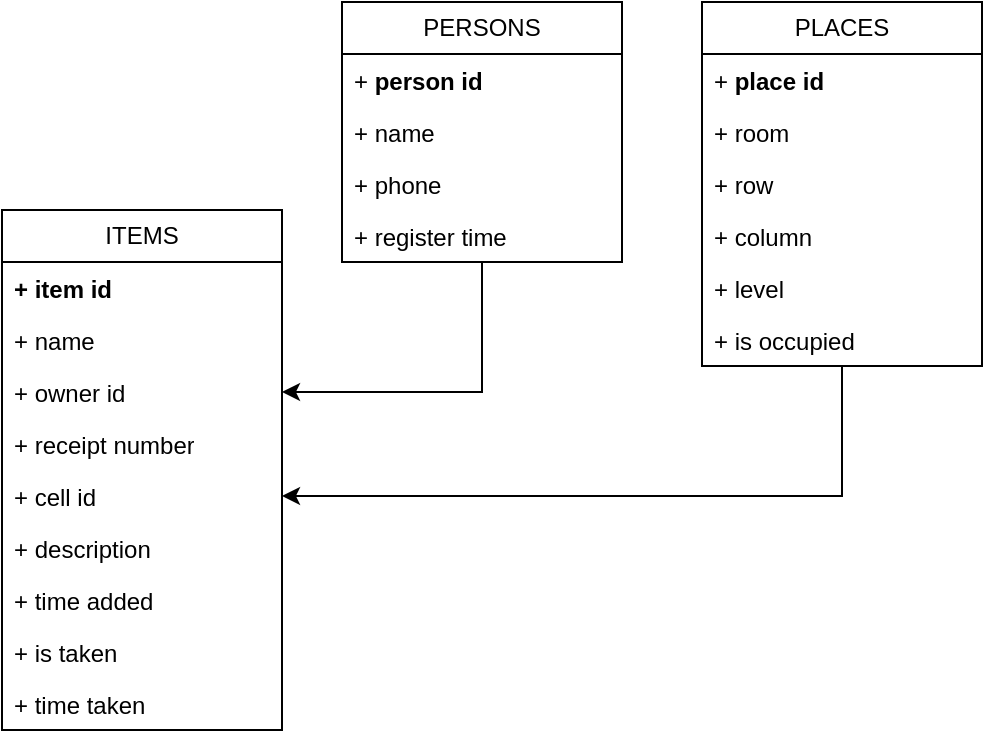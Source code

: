<mxfile version="26.1.1">
  <diagram name="‫עמוד-1‬" id="Wht39h1qXZ44LIUitv0V">
    <mxGraphModel dx="794" dy="434" grid="1" gridSize="10" guides="1" tooltips="1" connect="1" arrows="1" fold="1" page="1" pageScale="1" pageWidth="827" pageHeight="1169" math="0" shadow="0">
      <root>
        <mxCell id="0" />
        <mxCell id="1" parent="0" />
        <mxCell id="8PB1-poSbPoXgIMRg4X1-8" style="edgeStyle=orthogonalEdgeStyle;rounded=0;orthogonalLoop=1;jettySize=auto;html=1;entryX=1;entryY=0.5;entryDx=0;entryDy=0;" edge="1" parent="1" source="RbIeOCFvOcqfT5agcY9T-1" target="8PB1-poSbPoXgIMRg4X1-1">
          <mxGeometry relative="1" as="geometry" />
        </mxCell>
        <mxCell id="RbIeOCFvOcqfT5agcY9T-1" value="PERSONS" style="swimlane;fontStyle=0;childLayout=stackLayout;horizontal=1;startSize=26;fillColor=none;horizontalStack=0;resizeParent=1;resizeParentMax=0;resizeLast=0;collapsible=1;marginBottom=0;whiteSpace=wrap;html=1;" parent="1" vertex="1">
          <mxGeometry x="330" y="150" width="140" height="130" as="geometry">
            <mxRectangle x="390" y="292" width="80" height="30" as="alternateBounds" />
          </mxGeometry>
        </mxCell>
        <mxCell id="RbIeOCFvOcqfT5agcY9T-2" value="+ &lt;b&gt;person id&lt;/b&gt;" style="text;strokeColor=none;fillColor=none;align=left;verticalAlign=top;spacingLeft=4;spacingRight=4;overflow=hidden;rotatable=0;points=[[0,0.5],[1,0.5]];portConstraint=eastwest;whiteSpace=wrap;html=1;" parent="RbIeOCFvOcqfT5agcY9T-1" vertex="1">
          <mxGeometry y="26" width="140" height="26" as="geometry" />
        </mxCell>
        <mxCell id="RbIeOCFvOcqfT5agcY9T-3" value="+ name" style="text;strokeColor=none;fillColor=none;align=left;verticalAlign=top;spacingLeft=4;spacingRight=4;overflow=hidden;rotatable=0;points=[[0,0.5],[1,0.5]];portConstraint=eastwest;whiteSpace=wrap;html=1;" parent="RbIeOCFvOcqfT5agcY9T-1" vertex="1">
          <mxGeometry y="52" width="140" height="26" as="geometry" />
        </mxCell>
        <mxCell id="RbIeOCFvOcqfT5agcY9T-4" value="+ phone" style="text;strokeColor=none;fillColor=none;align=left;verticalAlign=top;spacingLeft=4;spacingRight=4;overflow=hidden;rotatable=0;points=[[0,0.5],[1,0.5]];portConstraint=eastwest;whiteSpace=wrap;html=1;" parent="RbIeOCFvOcqfT5agcY9T-1" vertex="1">
          <mxGeometry y="78" width="140" height="26" as="geometry" />
        </mxCell>
        <mxCell id="RbIeOCFvOcqfT5agcY9T-6" value="+ register time" style="text;strokeColor=none;fillColor=none;align=left;verticalAlign=top;spacingLeft=4;spacingRight=4;overflow=hidden;rotatable=0;points=[[0,0.5],[1,0.5]];portConstraint=eastwest;whiteSpace=wrap;html=1;" parent="RbIeOCFvOcqfT5agcY9T-1" vertex="1">
          <mxGeometry y="104" width="140" height="26" as="geometry" />
        </mxCell>
        <mxCell id="RbIeOCFvOcqfT5agcY9T-8" value="&lt;div style=&quot;direction: rtl;&quot;&gt;ITEMS&lt;/div&gt;" style="swimlane;fontStyle=0;childLayout=stackLayout;horizontal=1;startSize=26;fillColor=none;horizontalStack=0;resizeParent=1;resizeParentMax=0;resizeLast=0;collapsible=1;marginBottom=0;whiteSpace=wrap;html=1;" parent="1" vertex="1">
          <mxGeometry x="160" y="254" width="140" height="260" as="geometry">
            <mxRectangle x="160" y="240" width="80" height="30" as="alternateBounds" />
          </mxGeometry>
        </mxCell>
        <mxCell id="RbIeOCFvOcqfT5agcY9T-9" value="&lt;b&gt;+ item&amp;nbsp;id&lt;/b&gt;" style="text;strokeColor=none;fillColor=none;align=left;verticalAlign=top;spacingLeft=4;spacingRight=4;overflow=hidden;rotatable=0;points=[[0,0.5],[1,0.5]];portConstraint=eastwest;whiteSpace=wrap;html=1;" parent="RbIeOCFvOcqfT5agcY9T-8" vertex="1">
          <mxGeometry y="26" width="140" height="26" as="geometry" />
        </mxCell>
        <mxCell id="RbIeOCFvOcqfT5agcY9T-10" value="+ name" style="text;strokeColor=none;fillColor=none;align=left;verticalAlign=top;spacingLeft=4;spacingRight=4;overflow=hidden;rotatable=0;points=[[0,0.5],[1,0.5]];portConstraint=eastwest;whiteSpace=wrap;html=1;" parent="RbIeOCFvOcqfT5agcY9T-8" vertex="1">
          <mxGeometry y="52" width="140" height="26" as="geometry" />
        </mxCell>
        <mxCell id="8PB1-poSbPoXgIMRg4X1-1" value="+ owner id" style="text;strokeColor=none;fillColor=none;align=left;verticalAlign=top;spacingLeft=4;spacingRight=4;overflow=hidden;rotatable=0;points=[[0,0.5],[1,0.5]];portConstraint=eastwest;whiteSpace=wrap;html=1;" vertex="1" parent="RbIeOCFvOcqfT5agcY9T-8">
          <mxGeometry y="78" width="140" height="26" as="geometry" />
        </mxCell>
        <mxCell id="8PB1-poSbPoXgIMRg4X1-3" value="+ receipt number" style="text;strokeColor=none;fillColor=none;align=left;verticalAlign=top;spacingLeft=4;spacingRight=4;overflow=hidden;rotatable=0;points=[[0,0.5],[1,0.5]];portConstraint=eastwest;whiteSpace=wrap;html=1;" vertex="1" parent="RbIeOCFvOcqfT5agcY9T-8">
          <mxGeometry y="104" width="140" height="26" as="geometry" />
        </mxCell>
        <mxCell id="8PB1-poSbPoXgIMRg4X1-4" value="+ cell id" style="text;strokeColor=none;fillColor=none;align=left;verticalAlign=top;spacingLeft=4;spacingRight=4;overflow=hidden;rotatable=0;points=[[0,0.5],[1,0.5]];portConstraint=eastwest;whiteSpace=wrap;html=1;" vertex="1" parent="RbIeOCFvOcqfT5agcY9T-8">
          <mxGeometry y="130" width="140" height="26" as="geometry" />
        </mxCell>
        <mxCell id="RbIeOCFvOcqfT5agcY9T-11" value="+ description" style="text;strokeColor=none;fillColor=none;align=left;verticalAlign=top;spacingLeft=4;spacingRight=4;overflow=hidden;rotatable=0;points=[[0,0.5],[1,0.5]];portConstraint=eastwest;whiteSpace=wrap;html=1;" parent="RbIeOCFvOcqfT5agcY9T-8" vertex="1">
          <mxGeometry y="156" width="140" height="26" as="geometry" />
        </mxCell>
        <mxCell id="RbIeOCFvOcqfT5agcY9T-12" value="+ time added" style="text;strokeColor=none;fillColor=none;align=left;verticalAlign=top;spacingLeft=4;spacingRight=4;overflow=hidden;rotatable=0;points=[[0,0.5],[1,0.5]];portConstraint=eastwest;whiteSpace=wrap;html=1;" parent="RbIeOCFvOcqfT5agcY9T-8" vertex="1">
          <mxGeometry y="182" width="140" height="26" as="geometry" />
        </mxCell>
        <mxCell id="8PB1-poSbPoXgIMRg4X1-5" value="+ is taken&lt;span style=&quot;color: rgba(0, 0, 0, 0); font-family: monospace; font-size: 0px; text-wrap-mode: nowrap;&quot;&gt;%3CmxGraphModel%3E%3Croot%3E%3CmxCell%20id%3D%220%22%2F%3E%3CmxCell%20id%3D%221%22%20parent%3D%220%22%2F%3E%3CmxCell%20id%3D%222%22%20value%3D%22%2B%20receipt%20number%22%20style%3D%22text%3BstrokeColor%3Dnone%3BfillColor%3Dnone%3Balign%3Dleft%3BverticalAlign%3Dtop%3BspacingLeft%3D4%3BspacingRight%3D4%3Boverflow%3Dhidden%3Brotatable%3D0%3Bpoints%3D%5B%5B0%2C0.5%5D%2C%5B1%2C0.5%5D%5D%3BportConstraint%3Deastwest%3BwhiteSpace%3Dwrap%3Bhtml%3D1%3B%22%20vertex%3D%221%22%20parent%3D%221%22%3E%3CmxGeometry%20x%3D%22160%22%20y%3D%22384%22%20width%3D%22140%22%20height%3D%2226%22%20as%3D%22geometry%22%2F%3E%3C%2FmxCell%3E%3C%2Froot%3E%3C%2FmxGraphModel%3En&lt;/span&gt;" style="text;strokeColor=none;fillColor=none;align=left;verticalAlign=top;spacingLeft=4;spacingRight=4;overflow=hidden;rotatable=0;points=[[0,0.5],[1,0.5]];portConstraint=eastwest;whiteSpace=wrap;html=1;" vertex="1" parent="RbIeOCFvOcqfT5agcY9T-8">
          <mxGeometry y="208" width="140" height="26" as="geometry" />
        </mxCell>
        <mxCell id="RbIeOCFvOcqfT5agcY9T-13" value="+ time taken&lt;div&gt;&lt;span style=&quot;color: rgba(0, 0, 0, 0); font-family: monospace; font-size: 0px; text-wrap-mode: nowrap;&quot;&gt;%3CmxGraphModel%3E%3Croot%3E%3CmxCell%20id%3D%220%22%2F%3E%3CmxCell%20id%3D%221%22%20parent%3D%220%22%2F%3E%3CmxCell%20id%3D%222%22%20value%3D%22%2B%20receipt%20number%22%20style%3D%22text%3BstrokeColor%3Dnone%3BfillColor%3Dnone%3Balign%3Dleft%3BverticalAlign%3Dtop%3BspacingLeft%3D4%3BspacingRight%3D4%3Boverflow%3Dhidden%3Brotatable%3D0%3Bpoints%3D%5B%5B0%2C0.5%5D%2C%5B1%2C0.5%5D%5D%3BportConstraint%3Deastwest%3BwhiteSpace%3Dwrap%3Bhtml%3D1%3B%22%20vertex%3D%221%22%20parent%3D%221%22%3E%3CmxGeometry%20x%3D%22160%22%20y%3D%22384%22%20width%3D%22140%22%20height%3D%2226%22%20as%3D%22geometry%22%2F%3E%3C%2FmxCell%3E%3C%2Froot%3E%3C%2FmxGraphModel%3E&lt;/span&gt;&lt;/div&gt;" style="text;strokeColor=none;fillColor=none;align=left;verticalAlign=top;spacingLeft=4;spacingRight=4;overflow=hidden;rotatable=0;points=[[0,0.5],[1,0.5]];portConstraint=eastwest;whiteSpace=wrap;html=1;" parent="RbIeOCFvOcqfT5agcY9T-8" vertex="1">
          <mxGeometry y="234" width="140" height="26" as="geometry" />
        </mxCell>
        <mxCell id="8PB1-poSbPoXgIMRg4X1-9" style="edgeStyle=orthogonalEdgeStyle;rounded=0;orthogonalLoop=1;jettySize=auto;html=1;entryX=1;entryY=0.5;entryDx=0;entryDy=0;" edge="1" parent="1" source="RbIeOCFvOcqfT5agcY9T-15" target="8PB1-poSbPoXgIMRg4X1-4">
          <mxGeometry relative="1" as="geometry" />
        </mxCell>
        <mxCell id="RbIeOCFvOcqfT5agcY9T-15" value="PLACES" style="swimlane;fontStyle=0;childLayout=stackLayout;horizontal=1;startSize=26;fillColor=none;horizontalStack=0;resizeParent=1;resizeParentMax=0;resizeLast=0;collapsible=1;marginBottom=0;whiteSpace=wrap;html=1;" parent="1" vertex="1">
          <mxGeometry x="510" y="150" width="140" height="182" as="geometry" />
        </mxCell>
        <mxCell id="RbIeOCFvOcqfT5agcY9T-16" value="+ &lt;b&gt;place id&lt;/b&gt;" style="text;strokeColor=none;fillColor=none;align=left;verticalAlign=top;spacingLeft=4;spacingRight=4;overflow=hidden;rotatable=0;points=[[0,0.5],[1,0.5]];portConstraint=eastwest;whiteSpace=wrap;html=1;" parent="RbIeOCFvOcqfT5agcY9T-15" vertex="1">
          <mxGeometry y="26" width="140" height="26" as="geometry" />
        </mxCell>
        <mxCell id="RbIeOCFvOcqfT5agcY9T-20" value="+ room" style="text;strokeColor=none;fillColor=none;align=left;verticalAlign=top;spacingLeft=4;spacingRight=4;overflow=hidden;rotatable=0;points=[[0,0.5],[1,0.5]];portConstraint=eastwest;whiteSpace=wrap;html=1;" parent="RbIeOCFvOcqfT5agcY9T-15" vertex="1">
          <mxGeometry y="52" width="140" height="26" as="geometry" />
        </mxCell>
        <mxCell id="RbIeOCFvOcqfT5agcY9T-17" value="+ row" style="text;strokeColor=none;fillColor=none;align=left;verticalAlign=top;spacingLeft=4;spacingRight=4;overflow=hidden;rotatable=0;points=[[0,0.5],[1,0.5]];portConstraint=eastwest;whiteSpace=wrap;html=1;" parent="RbIeOCFvOcqfT5agcY9T-15" vertex="1">
          <mxGeometry y="78" width="140" height="26" as="geometry" />
        </mxCell>
        <mxCell id="RbIeOCFvOcqfT5agcY9T-18" value="+ column" style="text;strokeColor=none;fillColor=none;align=left;verticalAlign=top;spacingLeft=4;spacingRight=4;overflow=hidden;rotatable=0;points=[[0,0.5],[1,0.5]];portConstraint=eastwest;whiteSpace=wrap;html=1;" parent="RbIeOCFvOcqfT5agcY9T-15" vertex="1">
          <mxGeometry y="104" width="140" height="26" as="geometry" />
        </mxCell>
        <mxCell id="8PB1-poSbPoXgIMRg4X1-6" value="+ level" style="text;strokeColor=none;fillColor=none;align=left;verticalAlign=top;spacingLeft=4;spacingRight=4;overflow=hidden;rotatable=0;points=[[0,0.5],[1,0.5]];portConstraint=eastwest;whiteSpace=wrap;html=1;" vertex="1" parent="RbIeOCFvOcqfT5agcY9T-15">
          <mxGeometry y="130" width="140" height="26" as="geometry" />
        </mxCell>
        <mxCell id="RbIeOCFvOcqfT5agcY9T-19" value="+ is occupied" style="text;strokeColor=none;fillColor=none;align=left;verticalAlign=top;spacingLeft=4;spacingRight=4;overflow=hidden;rotatable=0;points=[[0,0.5],[1,0.5]];portConstraint=eastwest;whiteSpace=wrap;html=1;" parent="RbIeOCFvOcqfT5agcY9T-15" vertex="1">
          <mxGeometry y="156" width="140" height="26" as="geometry" />
        </mxCell>
      </root>
    </mxGraphModel>
  </diagram>
</mxfile>

